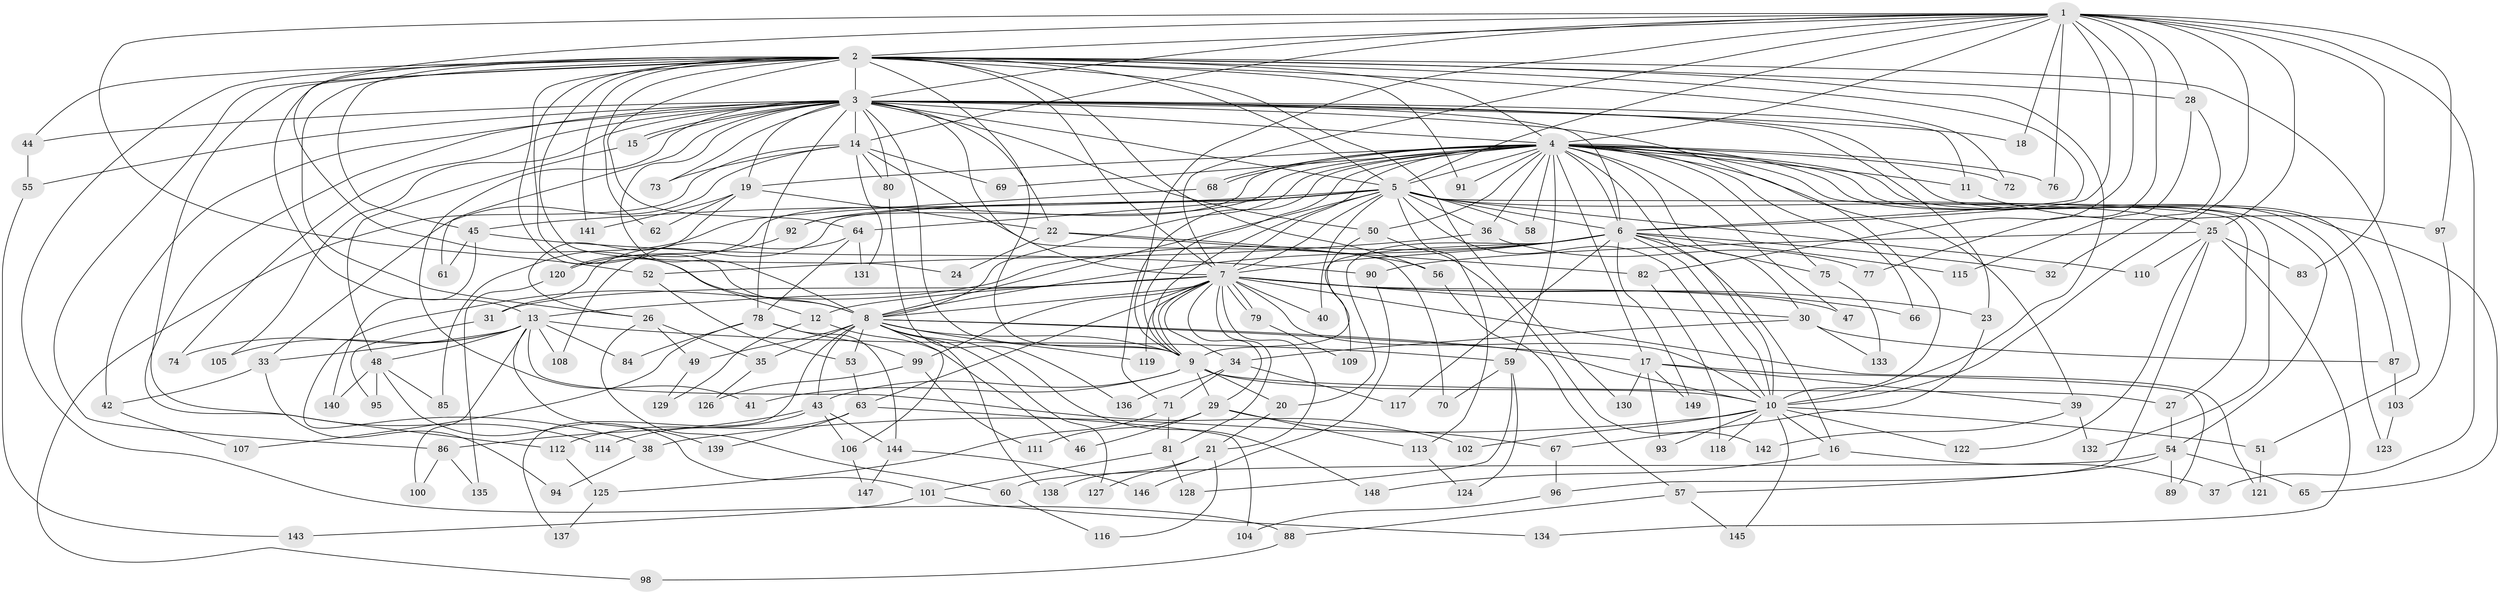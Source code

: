 // coarse degree distribution, {25: 0.022727272727272728, 10: 0.022727272727272728, 2: 0.6136363636363636, 3: 0.09090909090909091, 16: 0.022727272727272728, 4: 0.022727272727272728, 6: 0.022727272727272728, 11: 0.022727272727272728, 7: 0.045454545454545456, 8: 0.045454545454545456, 5: 0.022727272727272728, 20: 0.022727272727272728, 13: 0.022727272727272728}
// Generated by graph-tools (version 1.1) at 2025/48/03/04/25 21:48:52]
// undirected, 149 vertices, 323 edges
graph export_dot {
graph [start="1"]
  node [color=gray90,style=filled];
  1;
  2;
  3;
  4;
  5;
  6;
  7;
  8;
  9;
  10;
  11;
  12;
  13;
  14;
  15;
  16;
  17;
  18;
  19;
  20;
  21;
  22;
  23;
  24;
  25;
  26;
  27;
  28;
  29;
  30;
  31;
  32;
  33;
  34;
  35;
  36;
  37;
  38;
  39;
  40;
  41;
  42;
  43;
  44;
  45;
  46;
  47;
  48;
  49;
  50;
  51;
  52;
  53;
  54;
  55;
  56;
  57;
  58;
  59;
  60;
  61;
  62;
  63;
  64;
  65;
  66;
  67;
  68;
  69;
  70;
  71;
  72;
  73;
  74;
  75;
  76;
  77;
  78;
  79;
  80;
  81;
  82;
  83;
  84;
  85;
  86;
  87;
  88;
  89;
  90;
  91;
  92;
  93;
  94;
  95;
  96;
  97;
  98;
  99;
  100;
  101;
  102;
  103;
  104;
  105;
  106;
  107;
  108;
  109;
  110;
  111;
  112;
  113;
  114;
  115;
  116;
  117;
  118;
  119;
  120;
  121;
  122;
  123;
  124;
  125;
  126;
  127;
  128;
  129;
  130;
  131;
  132;
  133;
  134;
  135;
  136;
  137;
  138;
  139;
  140;
  141;
  142;
  143;
  144;
  145;
  146;
  147;
  148;
  149;
  1 -- 2;
  1 -- 3;
  1 -- 4;
  1 -- 5;
  1 -- 6;
  1 -- 7;
  1 -- 8;
  1 -- 9;
  1 -- 10;
  1 -- 14;
  1 -- 18;
  1 -- 25;
  1 -- 28;
  1 -- 37;
  1 -- 52;
  1 -- 76;
  1 -- 77;
  1 -- 82;
  1 -- 83;
  1 -- 97;
  2 -- 3;
  2 -- 4;
  2 -- 5;
  2 -- 6;
  2 -- 7;
  2 -- 8;
  2 -- 9;
  2 -- 10;
  2 -- 12;
  2 -- 13;
  2 -- 24;
  2 -- 26;
  2 -- 28;
  2 -- 44;
  2 -- 45;
  2 -- 51;
  2 -- 56;
  2 -- 62;
  2 -- 64;
  2 -- 72;
  2 -- 86;
  2 -- 88;
  2 -- 91;
  2 -- 114;
  2 -- 130;
  2 -- 141;
  3 -- 4;
  3 -- 5;
  3 -- 6;
  3 -- 7;
  3 -- 8;
  3 -- 9;
  3 -- 10;
  3 -- 11;
  3 -- 14;
  3 -- 15;
  3 -- 15;
  3 -- 18;
  3 -- 19;
  3 -- 22;
  3 -- 23;
  3 -- 41;
  3 -- 42;
  3 -- 44;
  3 -- 50;
  3 -- 55;
  3 -- 61;
  3 -- 73;
  3 -- 74;
  3 -- 78;
  3 -- 80;
  3 -- 87;
  3 -- 105;
  3 -- 112;
  4 -- 5;
  4 -- 6;
  4 -- 7;
  4 -- 8;
  4 -- 9;
  4 -- 10;
  4 -- 11;
  4 -- 17;
  4 -- 19;
  4 -- 30;
  4 -- 36;
  4 -- 39;
  4 -- 47;
  4 -- 50;
  4 -- 54;
  4 -- 58;
  4 -- 59;
  4 -- 65;
  4 -- 66;
  4 -- 68;
  4 -- 68;
  4 -- 69;
  4 -- 71;
  4 -- 72;
  4 -- 75;
  4 -- 76;
  4 -- 91;
  4 -- 92;
  4 -- 120;
  4 -- 123;
  4 -- 132;
  5 -- 6;
  5 -- 7;
  5 -- 8;
  5 -- 9;
  5 -- 10;
  5 -- 25;
  5 -- 27;
  5 -- 31;
  5 -- 36;
  5 -- 40;
  5 -- 45;
  5 -- 58;
  5 -- 64;
  5 -- 92;
  5 -- 110;
  5 -- 113;
  6 -- 7;
  6 -- 8;
  6 -- 9;
  6 -- 10;
  6 -- 16;
  6 -- 20;
  6 -- 32;
  6 -- 38;
  6 -- 75;
  6 -- 115;
  6 -- 117;
  6 -- 149;
  7 -- 8;
  7 -- 9;
  7 -- 10;
  7 -- 12;
  7 -- 13;
  7 -- 21;
  7 -- 23;
  7 -- 29;
  7 -- 30;
  7 -- 31;
  7 -- 34;
  7 -- 40;
  7 -- 47;
  7 -- 63;
  7 -- 66;
  7 -- 79;
  7 -- 79;
  7 -- 81;
  7 -- 99;
  7 -- 119;
  7 -- 121;
  8 -- 9;
  8 -- 10;
  8 -- 17;
  8 -- 35;
  8 -- 43;
  8 -- 49;
  8 -- 53;
  8 -- 106;
  8 -- 119;
  8 -- 127;
  8 -- 137;
  8 -- 138;
  8 -- 148;
  9 -- 10;
  9 -- 20;
  9 -- 27;
  9 -- 29;
  9 -- 41;
  9 -- 43;
  10 -- 16;
  10 -- 38;
  10 -- 51;
  10 -- 93;
  10 -- 102;
  10 -- 118;
  10 -- 122;
  10 -- 145;
  11 -- 97;
  12 -- 46;
  12 -- 129;
  13 -- 33;
  13 -- 48;
  13 -- 59;
  13 -- 74;
  13 -- 84;
  13 -- 100;
  13 -- 102;
  13 -- 105;
  13 -- 108;
  13 -- 139;
  14 -- 33;
  14 -- 69;
  14 -- 70;
  14 -- 73;
  14 -- 80;
  14 -- 98;
  14 -- 131;
  15 -- 48;
  16 -- 37;
  16 -- 148;
  17 -- 39;
  17 -- 89;
  17 -- 93;
  17 -- 130;
  17 -- 149;
  19 -- 22;
  19 -- 26;
  19 -- 62;
  19 -- 141;
  20 -- 21;
  21 -- 116;
  21 -- 127;
  21 -- 138;
  22 -- 24;
  22 -- 56;
  22 -- 82;
  23 -- 67;
  25 -- 83;
  25 -- 90;
  25 -- 96;
  25 -- 110;
  25 -- 122;
  25 -- 134;
  26 -- 35;
  26 -- 49;
  26 -- 60;
  27 -- 54;
  28 -- 32;
  28 -- 115;
  29 -- 46;
  29 -- 67;
  29 -- 111;
  29 -- 113;
  30 -- 34;
  30 -- 87;
  30 -- 133;
  31 -- 95;
  33 -- 42;
  33 -- 94;
  34 -- 71;
  34 -- 117;
  34 -- 136;
  35 -- 126;
  36 -- 52;
  36 -- 77;
  38 -- 94;
  39 -- 132;
  39 -- 142;
  42 -- 107;
  43 -- 86;
  43 -- 106;
  43 -- 112;
  43 -- 144;
  44 -- 55;
  45 -- 61;
  45 -- 90;
  45 -- 140;
  48 -- 85;
  48 -- 95;
  48 -- 101;
  48 -- 140;
  49 -- 129;
  50 -- 109;
  50 -- 142;
  51 -- 121;
  52 -- 53;
  53 -- 63;
  54 -- 57;
  54 -- 60;
  54 -- 65;
  54 -- 89;
  55 -- 143;
  56 -- 57;
  57 -- 88;
  57 -- 145;
  59 -- 70;
  59 -- 124;
  59 -- 128;
  60 -- 116;
  63 -- 104;
  63 -- 114;
  63 -- 139;
  64 -- 78;
  64 -- 108;
  64 -- 131;
  67 -- 96;
  68 -- 85;
  71 -- 81;
  71 -- 125;
  75 -- 133;
  78 -- 84;
  78 -- 99;
  78 -- 107;
  78 -- 144;
  79 -- 109;
  80 -- 136;
  81 -- 101;
  81 -- 128;
  82 -- 118;
  86 -- 100;
  86 -- 135;
  87 -- 103;
  88 -- 98;
  90 -- 146;
  92 -- 120;
  96 -- 104;
  97 -- 103;
  99 -- 111;
  99 -- 126;
  101 -- 134;
  101 -- 143;
  103 -- 123;
  106 -- 147;
  112 -- 125;
  113 -- 124;
  120 -- 135;
  125 -- 137;
  144 -- 146;
  144 -- 147;
}
